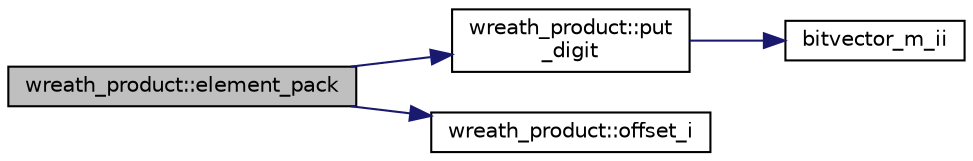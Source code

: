digraph "wreath_product::element_pack"
{
  edge [fontname="Helvetica",fontsize="10",labelfontname="Helvetica",labelfontsize="10"];
  node [fontname="Helvetica",fontsize="10",shape=record];
  rankdir="LR";
  Node149 [label="wreath_product::element_pack",height=0.2,width=0.4,color="black", fillcolor="grey75", style="filled", fontcolor="black"];
  Node149 -> Node150 [color="midnightblue",fontsize="10",style="solid",fontname="Helvetica"];
  Node150 [label="wreath_product::put\l_digit",height=0.2,width=0.4,color="black", fillcolor="white", style="filled",URL="$d8/dfa/classwreath__product.html#ad5a4b2b18dcb1d9406b76d6145d7d8a0"];
  Node150 -> Node151 [color="midnightblue",fontsize="10",style="solid",fontname="Helvetica"];
  Node151 [label="bitvector_m_ii",height=0.2,width=0.4,color="black", fillcolor="white", style="filled",URL="$df/dbf/sajeeb_8_c.html#a31da55e2b26316d582cd322dc670b67b"];
  Node149 -> Node152 [color="midnightblue",fontsize="10",style="solid",fontname="Helvetica"];
  Node152 [label="wreath_product::offset_i",height=0.2,width=0.4,color="black", fillcolor="white", style="filled",URL="$d8/dfa/classwreath__product.html#a081d6eed767bdd84bc74e555815641c6"];
}
